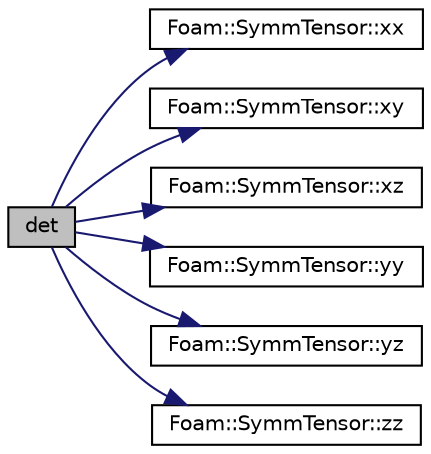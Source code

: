 digraph "det"
{
  bgcolor="transparent";
  edge [fontname="Helvetica",fontsize="10",labelfontname="Helvetica",labelfontsize="10"];
  node [fontname="Helvetica",fontsize="10",shape=record];
  rankdir="LR";
  Node140864 [label="det",height=0.2,width=0.4,color="black", fillcolor="grey75", style="filled", fontcolor="black"];
  Node140864 -> Node140865 [color="midnightblue",fontsize="10",style="solid",fontname="Helvetica"];
  Node140865 [label="Foam::SymmTensor::xx",height=0.2,width=0.4,color="black",URL="$a29577.html#a1b97c7c1ed81b4fb23da8dcb71a8cd2a"];
  Node140864 -> Node140866 [color="midnightblue",fontsize="10",style="solid",fontname="Helvetica"];
  Node140866 [label="Foam::SymmTensor::xy",height=0.2,width=0.4,color="black",URL="$a29577.html#aab470ae2a5eeac8c33a7b6abac6b39b3"];
  Node140864 -> Node140867 [color="midnightblue",fontsize="10",style="solid",fontname="Helvetica"];
  Node140867 [label="Foam::SymmTensor::xz",height=0.2,width=0.4,color="black",URL="$a29577.html#a6c0a9bc605f3cfdfb3307b3dcf136f60"];
  Node140864 -> Node140868 [color="midnightblue",fontsize="10",style="solid",fontname="Helvetica"];
  Node140868 [label="Foam::SymmTensor::yy",height=0.2,width=0.4,color="black",URL="$a29577.html#aba9d77023a5662b9c2d3639d5de555a0"];
  Node140864 -> Node140869 [color="midnightblue",fontsize="10",style="solid",fontname="Helvetica"];
  Node140869 [label="Foam::SymmTensor::yz",height=0.2,width=0.4,color="black",URL="$a29577.html#a4a98b51ba7019e1cfffae8d321a823df"];
  Node140864 -> Node140870 [color="midnightblue",fontsize="10",style="solid",fontname="Helvetica"];
  Node140870 [label="Foam::SymmTensor::zz",height=0.2,width=0.4,color="black",URL="$a29577.html#a831c4848d01bfcc8d717b7ef92f2cd4b"];
}

